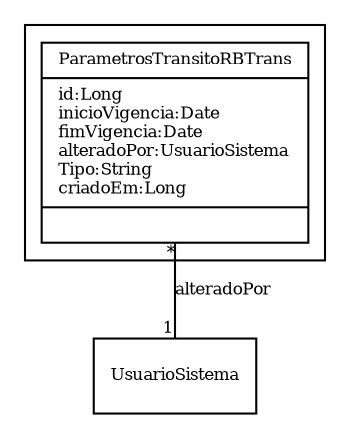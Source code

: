 digraph G{
fontname = "Times-Roman"
fontsize = 8

node [
        fontname = "Times-Roman"
        fontsize = 8
        shape = "record"
]

edge [
        fontname = "Times-Roman"
        fontsize = 8
]

subgraph clusterFISCALIZACAO_DE_TRANSITOTRANSPORTE
{
ParametrosTransitoRBTrans [label = "{ParametrosTransitoRBTrans|id:Long\linicioVigencia:Date\lfimVigencia:Date\lalteradoPor:UsuarioSistema\lTipo:String\lcriadoEm:Long\l|\l}"]
}
edge [arrowhead = "none" headlabel = "1" taillabel = "*"] ParametrosTransitoRBTrans -> UsuarioSistema [label = "alteradoPor"]
}
